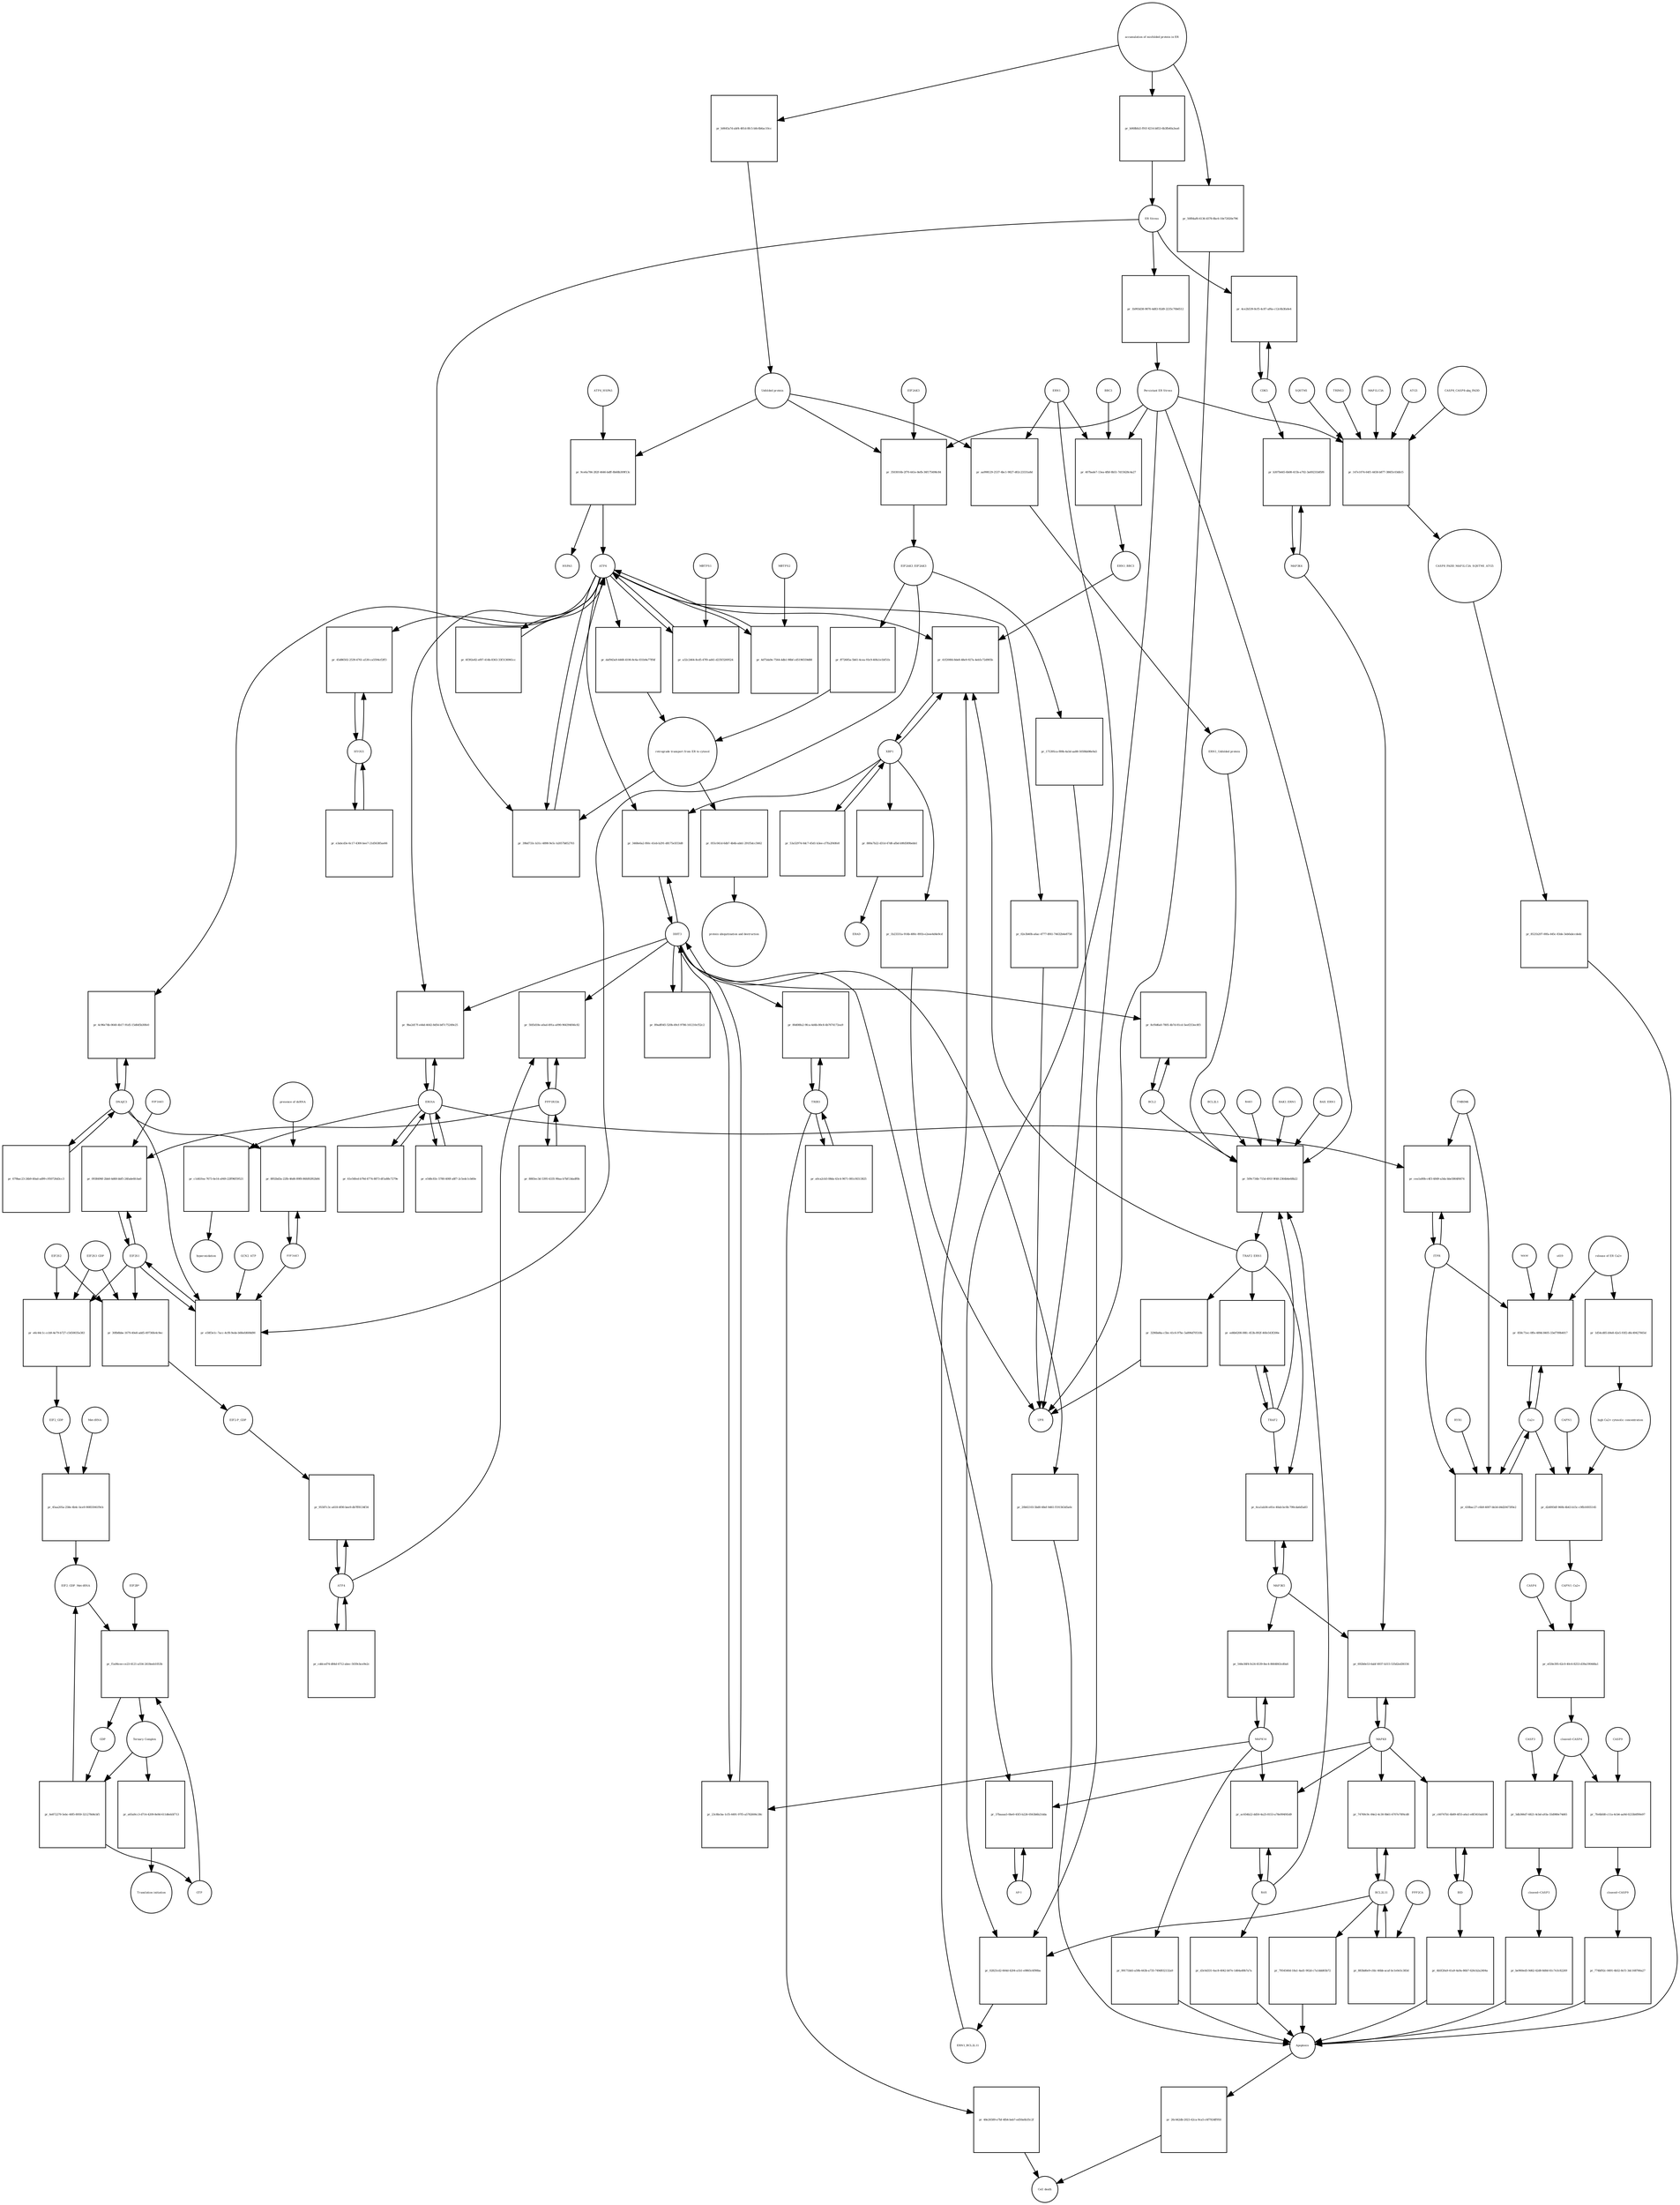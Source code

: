 strict digraph  {
ATF6_HSPA5 [annotation="", bipartite=0, cls=complex, fontsize=4, label=ATF6_HSPA5, shape=circle];
"pr_9ce6a784-282f-4646-bdff-8b68b309f13c" [annotation="", bipartite=1, cls=process, fontsize=4, label="pr_9ce6a784-282f-4646-bdff-8b68b309f13c", shape=square];
ATF6 [annotation="urn_miriam_hgnc.symbol_ATF6", bipartite=0, cls=macromolecule, fontsize=4, label=ATF6, shape=circle];
HSPA5 [annotation="urn_miriam_hgnc.symbol_HSPA5", bipartite=0, cls=macromolecule, fontsize=4, label=HSPA5, shape=circle];
"Unfolded protein" [annotation="", bipartite=0, cls=macromolecule, fontsize=4, label="Unfolded protein", shape=circle];
ERN1 [annotation="urn_miriam_hgnc.symbol_ERN1", bipartite=0, cls=macromolecule, fontsize=4, label=ERN1, shape=circle];
"pr_aa998129-2537-4bc1-9827-d02c23331a8d" [annotation="", bipartite=1, cls=process, fontsize=4, label="pr_aa998129-2537-4bc1-9827-d02c23331a8d", shape=square];
"ERN1_Unfolded protein" [annotation="", bipartite=0, cls=complex, fontsize=4, label="ERN1_Unfolded protein", shape=circle];
EIF2AK3_EIF2AK3 [annotation="", bipartite=0, cls=complex, fontsize=4, label=EIF2AK3_EIF2AK3, shape=circle];
"pr_ff72685a-5b61-4cea-93c9-40fa1e1bf51b" [annotation="", bipartite=1, cls=process, fontsize=4, label="pr_ff72685a-5b61-4cea-93c9-40fa1e1bf51b", shape=square];
"retrograde transport from ER to cytosol" [annotation="", bipartite=0, cls=phenotype, fontsize=4, label="retrograde transport from ER to cytosol", shape=circle];
"pr_daf943a9-4468-4106-8c6a-031b9a77ff4f" [annotation="", bipartite=1, cls=process, fontsize=4, label="pr_daf943a9-4468-4106-8c6a-031b9a77ff4f", shape=square];
"pr_055c041d-6db7-4b4b-abb1-291f5dcc5662" [annotation="", bipartite=1, cls=process, fontsize=4, label="pr_055c041d-6db7-4b4b-abb1-291f5dcc5662", shape=square];
"protein ubiquitination and destruction" [annotation="", bipartite=0, cls=phenotype, fontsize=4, label="protein ubiquitination and destruction", shape=circle];
"pr_509c734b-715d-491f-9f48-2364b6e68b22" [annotation="", bipartite=1, cls=process, fontsize=4, label="pr_509c734b-715d-491f-9f48-2364b6e68b22", shape=square];
TRAF2_ERN1 [annotation="", bipartite=0, cls=complex, fontsize=4, label=TRAF2_ERN1, shape=circle];
BAK1_ERN1 [annotation="", bipartite=0, cls=complex, fontsize=4, label=BAK1_ERN1, shape=circle];
BAX_ERN1 [annotation="", bipartite=0, cls=complex, fontsize=4, label=BAX_ERN1, shape=circle];
BCL2 [annotation="urn_miriam_hgnc.symbol_BCL2", bipartite=0, cls="nucleic acid feature", fontsize=4, label=BCL2, shape=circle];
BCL2L1 [annotation="urn_miriam_hgnc.symbol_BCL2L1", bipartite=0, cls=macromolecule, fontsize=4, label=BCL2L1, shape=circle];
"Persistant ER Stress" [annotation="", bipartite=0, cls=phenotype, fontsize=4, label="Persistant ER Stress", shape=circle];
BAX [annotation="urn_miriam_hgnc.symbol_BAX", bipartite=0, cls=macromolecule, fontsize=4, label=BAX, shape=circle];
BAK1 [annotation="urn_miriam_hgnc.symbol_BAK1", bipartite=0, cls=macromolecule, fontsize=4, label=BAK1, shape=circle];
TRAF2 [annotation="urn_miriam_hgnc.symbol_TRAF2", bipartite=0, cls=macromolecule, fontsize=4, label=TRAF2, shape=circle];
XBP1 [annotation="urn_miriam_hgnc.symbol_XBP1", bipartite=0, cls=macromolecule, fontsize=4, label=XBP1, shape=circle];
"pr_41f200fd-8de8-48e9-927a-4eb5c72d905b" [annotation="", bipartite=1, cls=process, fontsize=4, label="pr_41f200fd-8de8-48e9-927a-4eb5c72d905b", shape=square];
ERN1_BBC3 [annotation="", bipartite=0, cls=complex, fontsize=4, label=ERN1_BBC3, shape=circle];
ERN1_BCL2L11 [annotation="", bipartite=0, cls=complex, fontsize=4, label=ERN1_BCL2L11, shape=circle];
"pr_53a52974-0dc7-45d1-b3ee-cf7fa2f40fe8" [annotation="", bipartite=1, cls=process, fontsize=4, label="pr_53a52974-0dc7-45d1-b3ee-cf7fa2f40fe8", shape=square];
"pr_880a7b22-d31d-47d8-afbd-b9fd589bebb1" [annotation="", bipartite=1, cls=process, fontsize=4, label="pr_880a7b22-d31d-47d8-afbd-b9fd589bebb1", shape=square];
ERAD [annotation="", bipartite=0, cls=phenotype, fontsize=4, label=ERAD, shape=circle];
"pr_1b23331a-914b-480c-891b-e2eee4d4e9cd" [annotation="", bipartite=1, cls=process, fontsize=4, label="pr_1b23331a-914b-480c-891b-e2eee4d4e9cd", shape=square];
UPR [annotation="", bipartite=0, cls=phenotype, fontsize=4, label=UPR, shape=circle];
"pr_ed4b6208-08fc-453b-892f-46fe543f200e" [annotation="", bipartite=1, cls=process, fontsize=4, label="pr_ed4b6208-08fc-453b-892f-46fe543f200e", shape=square];
MAPK8 [annotation="urn_miriam_hgnc.symbol_MAPK8", bipartite=0, cls=macromolecule, fontsize=4, label=MAPK8, shape=circle];
"pr_692b0e53-6abf-4937-b315-535d2ed36156" [annotation="", bipartite=1, cls=process, fontsize=4, label="pr_692b0e53-6abf-4937-b315-535d2ed36156", shape=square];
MAP3K4 [annotation="urn_miriam_hgnc.symbol_MAP3K4", bipartite=0, cls=macromolecule, fontsize=4, label=MAP3K4, shape=circle];
MAP3K5 [annotation="urn_miriam_hgnc.symbol_MAP3K5", bipartite=0, cls=macromolecule, fontsize=4, label=MAP3K5, shape=circle];
MAPK14 [annotation="urn_miriam_hgnc.symbol_MAPK14", bipartite=0, cls=macromolecule, fontsize=4, label=MAPK14, shape=circle];
"pr_544e36f4-fe24-4539-8ec4-8664843cd0a6" [annotation="", bipartite=1, cls=process, fontsize=4, label="pr_544e36f4-fe24-4539-8ec4-8664843cd0a6", shape=square];
"pr_99171bb5-a59b-443b-a735-749d932132a9" [annotation="", bipartite=1, cls=process, fontsize=4, label="pr_99171bb5-a59b-443b-a735-749d932132a9", shape=square];
Apoptosis [annotation="", bipartite=0, cls=phenotype, fontsize=4, label=Apoptosis, shape=circle];
DDIT3 [annotation="urn_miriam_hgnc.symbol_DDIT3", bipartite=0, cls=macromolecule, fontsize=4, label=DDIT3, shape=circle];
"pr_23c8bcba-1cf5-4491-97f5-a5782606c38c" [annotation="", bipartite=1, cls=process, fontsize=4, label="pr_23c8bcba-1cf5-4491-97f5-a5782606c38c", shape=square];
"pr_20b02103-5bd0-48ef-9d61-f191563d5a0c" [annotation="", bipartite=1, cls=process, fontsize=4, label="pr_20b02103-5bd0-48ef-9d61-f191563d5a0c", shape=square];
"pr_8cf0d6a0-7805-4b7d-81cd-5eef253ec8f3" [annotation="", bipartite=1, cls=process, fontsize=4, label="pr_8cf0d6a0-7805-4b7d-81cd-5eef253ec8f3", shape=square];
"pr_39bd733c-b31c-4898-9e5c-b2057b852703" [annotation="", bipartite=1, cls=process, fontsize=4, label="pr_39bd733c-b31c-4898-9e5c-b2057b852703", shape=square];
"ER Stress" [annotation="", bipartite=0, cls=phenotype, fontsize=4, label="ER Stress", shape=circle];
"pr_a32c2464-8cd5-47f0-ad41-d235f3269524" [annotation="", bipartite=1, cls=process, fontsize=4, label="pr_a32c2464-8cd5-47f0-ad41-d235f3269524", shape=square];
MBTPS1 [annotation="urn_miriam_hgnc.symbol_MBTPS1", bipartite=0, cls=macromolecule, fontsize=4, label=MBTPS1, shape=circle];
"pr_4d75da9e-7564-4db1-98bf-cd5196559d88" [annotation="", bipartite=1, cls=process, fontsize=4, label="pr_4d75da9e-7564-4db1-98bf-cd5196559d88", shape=square];
MBTPS2 [annotation="urn_miriam_hgnc.symbol_MBTPS2", bipartite=0, cls=macromolecule, fontsize=4, label=MBTPS2, shape=circle];
"pr_6f392e82-ef87-414b-8363-33f3136961cc" [annotation="", bipartite=1, cls=process, fontsize=4, label="pr_6f392e82-ef87-414b-8363-33f3136961cc", shape=square];
"pr_89adf045-520b-49cf-9786-161210cf52c2" [annotation="", bipartite=1, cls=process, fontsize=4, label="pr_89adf045-520b-49cf-9786-161210cf52c2", shape=square];
"pr_3468e6a2-f60c-41eb-b291-d8175e5f33d8" [annotation="", bipartite=1, cls=process, fontsize=4, label="pr_3468e6a2-f60c-41eb-b291-d8175e5f33d8", shape=square];
EIF2S1 [annotation="urn_miriam_hgnc.symbol_EIF2S1", bipartite=0, cls=macromolecule, fontsize=4, label=EIF2S1, shape=circle];
"pr_e58f3e1c-7acc-4cf8-9ede-b68efd608d90" [annotation="", bipartite=1, cls=process, fontsize=4, label="pr_e58f3e1c-7acc-4cf8-9ede-b68efd608d90", shape=square];
GCN2_ATP [annotation="", bipartite=0, cls=complex, fontsize=4, label=GCN2_ATP, shape=circle];
EIF2AK2 [annotation="urn_miriam_hgnc.symbol_EIF2AK2", bipartite=0, cls=macromolecule, fontsize=4, label=EIF2AK2, shape=circle];
DNAJC3 [annotation="urn_miriam_hgnc.symbol_DNAJC3", bipartite=0, cls=macromolecule, fontsize=4, label=DNAJC3, shape=circle];
EIF2S2 [annotation="urn_miriam_hgnc.symbol_EIF2S2", bipartite=0, cls=macromolecule, fontsize=4, label=EIF2S2, shape=circle];
"pr_e6c44c1c-ccb9-4e79-b727-c5450035e383" [annotation="", bipartite=1, cls=process, fontsize=4, label="pr_e6c44c1c-ccb9-4e79-b727-c5450035e383", shape=square];
EIF2S3_GDP [annotation="", bipartite=0, cls=complex, fontsize=4, label=EIF2S3_GDP, shape=circle];
EIF2_GDP [annotation="", bipartite=0, cls=complex, fontsize=4, label=EIF2_GDP, shape=circle];
"EIF2_GDP_Met-tRNA" [annotation="", bipartite=0, cls=complex, fontsize=4, label="EIF2_GDP_Met-tRNA", shape=circle];
"pr_f1a06cee-ce23-4121-a554-2418eeb1053b" [annotation="", bipartite=1, cls=process, fontsize=4, label="pr_f1a06cee-ce23-4121-a554-2418eeb1053b", shape=square];
"Ternary Complex" [annotation="", bipartite=0, cls=complex, fontsize=4, label="Ternary Complex", shape=circle];
"EIF2B*" [annotation="", bipartite=0, cls=complex, fontsize=4, label="EIF2B*", shape=circle];
GTP [annotation="urn_miriam_obo.chebi_CHEBI%3A57600", bipartite=0, cls="simple chemical", fontsize=4, label=GTP, shape=circle];
GDP [annotation="urn_miriam_obo.chebi_CHEBI%3A65180", bipartite=0, cls="simple chemical", fontsize=4, label=GDP, shape=circle];
"pr_6e872279-5ebc-40f5-8959-321278d4cbf1" [annotation="", bipartite=1, cls=process, fontsize=4, label="pr_6e872279-5ebc-40f5-8959-321278d4cbf1", shape=square];
ATF4 [annotation="urn_miriam_hgnc.symbol_ATF4", bipartite=0, cls=macromolecule, fontsize=4, label=ATF4, shape=circle];
"pr_95587c3c-a618-4f00-bee9-db7ff8134f34" [annotation="", bipartite=1, cls=process, fontsize=4, label="pr_95587c3c-a618-4f00-bee9-db7ff8134f34", shape=square];
"EIF2-P_GDP" [annotation="", bipartite=0, cls=complex, fontsize=4, label="EIF2-P_GDP", shape=circle];
"pr_cddced74-d84d-4712-abec-5039cbce9e2c" [annotation="", bipartite=1, cls=process, fontsize=4, label="pr_cddced74-d84d-4712-abec-5039cbce9e2c", shape=square];
PPP1R15A [annotation="urn_miriam_hgnc.symbol_PPP1R15A", bipartite=0, cls=macromolecule, fontsize=4, label=PPP1R15A, shape=circle];
"pr_5fd5d18e-a0ad-491a-a090-964394f46c82" [annotation="", bipartite=1, cls=process, fontsize=4, label="pr_5fd5d18e-a0ad-491a-a090-964394f46c82", shape=square];
"pr_8883ec3d-5395-4335-90aa-b7bf13dadf0b" [annotation="", bipartite=1, cls=process, fontsize=4, label="pr_8883ec3d-5395-4335-90aa-b7bf13dadf0b", shape=square];
"pr_a65a9cc3-d714-4209-8e9d-611d6eb5f713" [annotation="", bipartite=1, cls=process, fontsize=4, label="pr_a65a9cc3-d714-4209-8e9d-611d6eb5f713", shape=square];
"Translation initiation" [annotation="", bipartite=0, cls=phenotype, fontsize=4, label="Translation initiation", shape=circle];
"pr_6ca1ab36-e81e-40ab-bc0b-799cda6d5a83" [annotation="", bipartite=1, cls=process, fontsize=4, label="pr_6ca1ab36-e81e-40ab-bc0b-799cda6d5a83", shape=square];
ERO1A [annotation="urn_miriam_hgnc.symbol_ERO1A", bipartite=0, cls=macromolecule, fontsize=4, label=ERO1A, shape=circle];
"pr_9ba2d17f-e44d-4642-8d54-b87c75249e25" [annotation="", bipartite=1, cls=process, fontsize=4, label="pr_9ba2d17f-e44d-4642-8d54-b87c75249e25", shape=square];
"pr_e548c83c-5780-400f-a8f7-2c5edc1cb60e" [annotation="", bipartite=1, cls=process, fontsize=4, label="pr_e548c83c-5780-400f-a8f7-2c5edc1cb60e", shape=square];
"pr_0938496f-2bb0-4d68-bbf5-24fade6fcba0" [annotation="", bipartite=1, cls=process, fontsize=4, label="pr_0938496f-2bb0-4d68-bbf5-24fade6fcba0", shape=square];
EIF2AK1 [annotation="urn_miriam_hgnc.symbol_EIF2AK1", bipartite=0, cls=macromolecule, fontsize=4, label=EIF2AK1, shape=circle];
"pr_ac654b22-dd50-4a25-8153-a78e994f45d9" [annotation="", bipartite=1, cls=process, fontsize=4, label="pr_ac654b22-dd50-4a25-8153-a78e994f45d9", shape=square];
"pr_d3c6d331-6ac8-4042-b07e-1d64a49b7a7a" [annotation="", bipartite=1, cls=process, fontsize=4, label="pr_d3c6d331-6ac8-4042-b07e-1d64a49b7a7a", shape=square];
"Ca2+" [annotation="urn_miriam_obo.chebi_CHEBI%3A29108", bipartite=0, cls="simple chemical", fontsize=4, label="Ca2+", shape=circle];
"pr_858c71ec-0ffe-489d-8405-33ef709b4017" [annotation="", bipartite=1, cls=process, fontsize=4, label="pr_858c71ec-0ffe-489d-8405-33ef709b4017", shape=square];
"release of ER Ca2+" [annotation="", bipartite=0, cls=phenotype, fontsize=4, label="release of ER Ca2+", shape=circle];
ITPR [annotation="urn_miriam_hgnc.symbol_ITPR1|urn_miriam_hgnc.symbol_ITPR2|urn_miriam_hgnc.symbol_ITPR3", bipartite=0, cls=macromolecule, fontsize=4, label=ITPR, shape=circle];
MAM [annotation="", bipartite=0, cls=phenotype, fontsize=4, label=MAM, shape=circle];
s619 [annotation="", bipartite=0, cls=complex, fontsize=4, label=s619, shape=circle];
"pr_b307b445-6b08-415b-a702-3a69231b85f6" [annotation="", bipartite=1, cls=process, fontsize=4, label="pr_b307b445-6b08-415b-a702-3a69231b85f6", shape=square];
CDK5 [annotation="urn_miriam_hgnc.symbol_CDK5", bipartite=0, cls=macromolecule, fontsize=4, label=CDK5, shape=circle];
"pr_4ce2b539-8cf5-4c87-af6a-c12c6b3fa0e4" [annotation="", bipartite=1, cls="uncertain process", fontsize=4, label="pr_4ce2b539-8cf5-4c87-af6a-c12c6b3fa0e4", shape=square];
"pr_26c442db-2023-42ca-9ca5-c6f7924ff950" [annotation="", bipartite=1, cls=process, fontsize=4, label="pr_26c442db-2023-42ca-9ca5-c6f7924ff950", shape=square];
"Cell death" [annotation="", bipartite=0, cls=phenotype, fontsize=4, label="Cell death", shape=circle];
"pr_430bac27-c6b9-4007-bb3d-d4d20473f0e2" [annotation="", bipartite=1, cls=process, fontsize=4, label="pr_430bac27-c6b9-4007-bb3d-d4d20473f0e2", shape=square];
TMBIM6 [annotation="urn_miriam_hgnc.symbol_TMBIM6", bipartite=0, cls=macromolecule, fontsize=4, label=TMBIM6, shape=circle];
RYR1 [annotation="urn_miriam_hgnc.symbol_RYR1", bipartite=0, cls=macromolecule, fontsize=4, label=RYR1, shape=circle];
EIF2AK3 [annotation="urn_miriam_hgnc.symbol_EIF2AK3", bipartite=0, cls=macromolecule, fontsize=4, label=EIF2AK3, shape=circle];
"pr_3503016b-2f70-441e-8efb-36f175498c84" [annotation="", bipartite=1, cls=process, fontsize=4, label="pr_3503016b-2f70-441e-8efb-36f175498c84", shape=square];
"pr_c1d41fea-7673-4e14-a949-22ff96f59521" [annotation="", bipartite=1, cls=process, fontsize=4, label="pr_c1d41fea-7673-4e14-a949-22ff96f59521", shape=square];
hyperoxidation [annotation="", bipartite=0, cls=phenotype, fontsize=4, label=hyperoxidation, shape=circle];
"pr_61e56fed-b79d-4774-8873-df1a88c7279e" [annotation="", bipartite=1, cls=process, fontsize=4, label="pr_61e56fed-b79d-4774-8873-df1a88c7279e", shape=square];
"pr_1b993d38-9870-4d83-92d9-2235c70b6512" [annotation="", bipartite=1, cls=process, fontsize=4, label="pr_1b993d38-9870-4d83-92d9-2235c70b6512", shape=square];
"CASP8_CASP8-ubq_FADD" [annotation="", bipartite=0, cls=complex, fontsize=4, label="CASP8_CASP8-ubq_FADD", shape=circle];
"pr_147e1074-64f1-4458-b877-386f3c03db15" [annotation="", bipartite=1, cls=process, fontsize=4, label="pr_147e1074-64f1-4458-b877-386f3c03db15", shape=square];
"SQSTM1 " [annotation="urn_miriam_hgnc.symbol_SQSTM1", bipartite=0, cls=macromolecule, fontsize=4, label="SQSTM1 ", shape=circle];
CASP8_FADD_MAP1LC3A_SQSTM1_ATG5 [annotation="", bipartite=0, cls=complex, fontsize=4, label=CASP8_FADD_MAP1LC3A_SQSTM1_ATG5, shape=circle];
TRIM13 [annotation="urn_miriam_hgnc.symbol_TRIM13", bipartite=0, cls=macromolecule, fontsize=4, label=TRIM13, shape=circle];
MAP1LC3A [annotation="urn_miriam_hgnc.symbol_MAP1LC3A", bipartite=0, cls=macromolecule, fontsize=4, label=MAP1LC3A, shape=circle];
ATG5 [annotation="urn_miriam_hgnc.symbol_ATG5", bipartite=0, cls=macromolecule, fontsize=4, label=ATG5, shape=circle];
"pr_8521b207-00fa-445c-83de-3eb0abccdedc" [annotation="", bipartite=1, cls=process, fontsize=4, label="pr_8521b207-00fa-445c-83de-3eb0abccdedc", shape=square];
"AP-1" [annotation="urn_miriam_hgnc.symbol_FOS|urn_miriam_hgnc.symbol_FOSB|urn_miriam_hgnc.symbol_FOSL1|urn_miriam_hgnc.symbol_FOSL2|urn_miriam_hgnc.symbol_JUN|urn_miriam_hgnc.symbol_JUNB|urn_miriam_hgnc.symbol_JUND", bipartite=0, cls=macromolecule, fontsize=4, label="AP-1", shape=circle];
"pr_37baaaa5-0be0-45f3-b226-0563b6b21dda" [annotation="", bipartite=1, cls=process, fontsize=4, label="pr_37baaaa5-0be0-45f3-b226-0563b6b21dda", shape=square];
"pr_8f02bd3a-22fb-46d6-89f8-86fd92f62b84" [annotation="", bipartite=1, cls=process, fontsize=4, label="pr_8f02bd3a-22fb-46d6-89f8-86fd92f62b84", shape=square];
"presence of dsRNA" [annotation="", bipartite=0, cls=phenotype, fontsize=4, label="presence of dsRNA", shape=circle];
"Met-tRNA" [annotation="urn_miriam_hgnc_HGNC%3A34779", bipartite=0, cls="nucleic acid feature", fontsize=4, label="Met-tRNA", shape=circle];
"pr_45aa205a-258e-4b4c-bce9-90855941f9cb" [annotation="", bipartite=1, cls=process, fontsize=4, label="pr_45aa205a-258e-4b4c-bce9-90855941f9cb", shape=square];
"pr_30fb8bbe-1679-40e8-add5-49736fe4c9ec" [annotation="", bipartite=1, cls=process, fontsize=4, label="pr_30fb8bbe-1679-40e8-add5-49736fe4c9ec", shape=square];
"accumulation of misfolded protein in ER" [annotation="", bipartite=0, cls=phenotype, fontsize=4, label="accumulation of misfolded protein in ER", shape=circle];
"pr_b0645a7d-abf4-481d-8fc5-b8c6b6ac10cc" [annotation="", bipartite=1, cls=process, fontsize=4, label="pr_b0645a7d-abf4-481d-8fc5-b8c6b6ac10cc", shape=square];
"pr_b068bfa5-f91f-4214-b853-6b3fb40a3ea6" [annotation="", bipartite=1, cls=process, fontsize=4, label="pr_b068bfa5-f91f-4214-b853-6b3fb40a3ea6", shape=square];
"pr_50f84af6-6136-4578-8bc6-10e72020e796" [annotation="", bipartite=1, cls=process, fontsize=4, label="pr_50f84af6-6136-4578-8bc6-10e72020e796", shape=square];
"pr_175395ca-f89b-4a5d-aa88-5059bb98e9a5" [annotation="", bipartite=1, cls=process, fontsize=4, label="pr_175395ca-f89b-4a5d-aa88-5059bb98e9a5", shape=square];
"pr_3296bd4a-c5bc-41c6-97bc-5a896d70510b" [annotation="", bipartite=1, cls=process, fontsize=4, label="pr_3296bd4a-c5bc-41c6-97bc-5a896d70510b", shape=square];
"pr_02e3b40b-a6ac-4777-8f41-74632b4e8758" [annotation="", bipartite=1, cls=process, fontsize=4, label="pr_02e3b40b-a6ac-4777-8f41-74632b4e8758", shape=square];
BCL2L11 [annotation="urn_miriam_hgnc.symbol_BCL2L11", bipartite=0, cls=macromolecule, fontsize=4, label=BCL2L11, shape=circle];
"pr_74769c9c-84e2-4c30-9b61-6707e70f4cd8" [annotation="", bipartite=1, cls=process, fontsize=4, label="pr_74769c9c-84e2-4c30-9b61-6707e70f4cd8", shape=square];
BID [annotation="urn_miriam_hgnc.symbol_BID", bipartite=0, cls=macromolecule, fontsize=4, label=BID, shape=circle];
"pr_c60747b1-6b89-4f55-a6a1-e8f3410ab106" [annotation="", bipartite=1, cls=process, fontsize=4, label="pr_c60747b1-6b89-4f55-a6a1-e8f3410ab106", shape=square];
"pr_7954540d-18a1-4ad1-902d-c7a1ddd65b72" [annotation="", bipartite=1, cls=process, fontsize=4, label="pr_7954540d-18a1-4ad1-902d-c7a1ddd65b72", shape=square];
"pr_4b5f20a9-41a9-4a9a-86b7-626cb2a2404a" [annotation="", bipartite=1, cls=process, fontsize=4, label="pr_4b5f20a9-41a9-4a9a-86b7-626cb2a2404a", shape=square];
"pr_02825cd2-664d-4204-a1b1-e9865c6f90ba" [annotation="", bipartite=1, cls=process, fontsize=4, label="pr_02825cd2-664d-4204-a1b1-e9865c6f90ba", shape=square];
"pr_407bade7-13ea-4fbf-8b51-7d15628c4a27" [annotation="", bipartite=1, cls=process, fontsize=4, label="pr_407bade7-13ea-4fbf-8b51-7d15628c4a27", shape=square];
BBC3 [annotation="urn_miriam_hgnc.symbol_BBC3", bipartite=0, cls=macromolecule, fontsize=4, label=BBC3, shape=circle];
"pr_883bd6e9-cfdc-46bb-acaf-bc1e0e5c383d" [annotation="", bipartite=1, cls=process, fontsize=4, label="pr_883bd6e9-cfdc-46bb-acaf-bc1e0e5c383d", shape=square];
PPP2CA [annotation="urn_miriam_hgnc.symbol_PPP2CA", bipartite=0, cls=macromolecule, fontsize=4, label=PPP2CA, shape=circle];
TRIB3 [annotation="urn_miriam_hgnc.symbol_TRIB3", bipartite=0, cls=macromolecule, fontsize=4, label=TRIB3, shape=circle];
"pr_80d08fa2-9fca-4d4b-80c8-4b7674172ea9" [annotation="", bipartite=1, cls=process, fontsize=4, label="pr_80d08fa2-9fca-4d4b-80c8-4b7674172ea9", shape=square];
"pr_a0ca2cb5-08da-43c4-9671-081cf4513825" [annotation="", bipartite=1, cls=process, fontsize=4, label="pr_a0ca2cb5-08da-43c4-9671-081cf4513825", shape=square];
"pr_48e26589-e7bf-4fb4-beb7-ed50a6b35c2f" [annotation="", bipartite=1, cls=process, fontsize=4, label="pr_48e26589-e7bf-4fb4-beb7-ed50a6b35c2f", shape=square];
"pr_1d54cd85-b9e8-42e5-93f2-d6c49427665d" [annotation="", bipartite=1, cls=process, fontsize=4, label="pr_1d54cd85-b9e8-42e5-93f2-d6c49427665d", shape=square];
"high Ca2+ cytosolic concentration" [annotation="", bipartite=0, cls=phenotype, fontsize=4, label="high Ca2+ cytosolic concentration", shape=circle];
"pr_4c96e74b-0640-4b17-91d5-15d0d5b30fe0" [annotation="", bipartite=1, cls=process, fontsize=4, label="pr_4c96e74b-0640-4b17-91d5-15d0d5b30fe0", shape=square];
"pr_679bac23-24b9-40ad-ad99-c950726d3cc3" [annotation="", bipartite=1, cls=process, fontsize=4, label="pr_679bac23-24b9-40ad-ad99-c950726d3cc3", shape=square];
"pr_cea1a80b-c4f3-4849-a3da-bbe5864f6674" [annotation="", bipartite=1, cls=process, fontsize=4, label="pr_cea1a80b-c4f3-4849-a3da-bbe5864f6674", shape=square];
CASP4 [annotation="urn_miriam_hgnc.symbol_CASP4", bipartite=0, cls=macromolecule, fontsize=4, label=CASP4, shape=circle];
"pr_ef20e395-62c0-40c6-8253-d39a190448a1" [annotation="", bipartite=1, cls=process, fontsize=4, label="pr_ef20e395-62c0-40c6-8253-d39a190448a1", shape=square];
"cleaved~CASP4" [annotation="urn_miriam_hgnc.symbol_CASP4", bipartite=0, cls=macromolecule, fontsize=4, label="cleaved~CASP4", shape=circle];
"CAPN1_Ca2+" [annotation="", bipartite=0, cls=complex, fontsize=4, label="CAPN1_Ca2+", shape=circle];
CASP3 [annotation="urn_miriam_hgnc.symbol_CASP3", bipartite=0, cls=macromolecule, fontsize=4, label=CASP3, shape=circle];
"pr_5db366d7-6821-4cbd-a93a-55d980e74d65" [annotation="", bipartite=1, cls=process, fontsize=4, label="pr_5db366d7-6821-4cbd-a93a-55d980e74d65", shape=square];
"cleaved~CASP3" [annotation="urn_miriam_hgnc.symbol_CASP3", bipartite=0, cls=macromolecule, fontsize=4, label="cleaved~CASP3", shape=circle];
CASP9 [annotation="urn_miriam_hgnc.symbol_CSAP9", bipartite=0, cls=macromolecule, fontsize=4, label=CASP9, shape=circle];
"pr_7fe6bfd0-c11a-4cb4-aa9d-0233b0f90e97" [annotation="", bipartite=1, cls=process, fontsize=4, label="pr_7fe6bfd0-c11a-4cb4-aa9d-0233b0f90e97", shape=square];
"cleaved~CASP9" [annotation="urn_miriam_hgnc.symbol_CASP9", bipartite=0, cls=macromolecule, fontsize=4, label="cleaved~CASP9", shape=circle];
CAPN1 [annotation="urn_miriam_hgnc.symbol_CAPN1", bipartite=0, cls=macromolecule, fontsize=4, label=CAPN1, shape=circle];
"pr_d2d093df-960b-4b43-b15c-c9fb16935145" [annotation="", bipartite=1, cls=process, fontsize=4, label="pr_d2d093df-960b-4b43-b15c-c9fb16935145", shape=square];
"pr_be960ed5-9d62-42d8-8d0d-61c7e3c82269" [annotation="", bipartite=1, cls=process, fontsize=4, label="pr_be960ed5-9d62-42d8-8d0d-61c7e3c82269", shape=square];
"pr_774bf92c-0491-4b52-8cf1-3dc168766a27" [annotation="", bipartite=1, cls=process, fontsize=4, label="pr_774bf92c-0491-4b52-8cf1-3dc168766a27", shape=square];
HYOU1 [annotation="urn_miriam_hgnc.symbol_HYOU1", bipartite=0, cls=macromolecule, fontsize=4, label=HYOU1, shape=circle];
"pr_45d86502-2539-4761-a530-ca5594cf2ff3" [annotation="", bipartite=1, cls=process, fontsize=4, label="pr_45d86502-2539-4761-a530-ca5594cf2ff3", shape=square];
"pr_e3abcd3e-6c17-4300-bee7-21d56385ae66" [annotation="", bipartite=1, cls=process, fontsize=4, label="pr_e3abcd3e-6c17-4300-bee7-21d56385ae66", shape=square];
ATF6_HSPA5 -> "pr_9ce6a784-282f-4646-bdff-8b68b309f13c"  [annotation="", interaction_type=consumption];
"pr_9ce6a784-282f-4646-bdff-8b68b309f13c" -> ATF6  [annotation="", interaction_type=production];
"pr_9ce6a784-282f-4646-bdff-8b68b309f13c" -> HSPA5  [annotation="", interaction_type=production];
ATF6 -> "pr_daf943a9-4468-4106-8c6a-031b9a77ff4f"  [annotation="", interaction_type=consumption];
ATF6 -> "pr_41f200fd-8de8-48e9-927a-4eb5c72d905b"  [annotation="urn_miriam_pubmed_26587781|urn_miriam_pubmed_23430059", interaction_type=catalysis];
ATF6 -> "pr_39bd733c-b31c-4898-9e5c-b2057b852703"  [annotation="", interaction_type=consumption];
ATF6 -> "pr_a32c2464-8cd5-47f0-ad41-d235f3269524"  [annotation="", interaction_type=consumption];
ATF6 -> "pr_4d75da9e-7564-4db1-98bf-cd5196559d88"  [annotation="", interaction_type=consumption];
ATF6 -> "pr_6f392e82-ef87-414b-8363-33f3136961cc"  [annotation="", interaction_type=consumption];
ATF6 -> "pr_3468e6a2-f60c-41eb-b291-d8175e5f33d8"  [annotation="urn_miriam_pubmed_26587781|urn_miriam_pubmed_17991856|urn_miriam_pubmed_28843399", interaction_type=catalysis];
ATF6 -> "pr_9ba2d17f-e44d-4642-8d54-b87c75249e25"  [annotation="urn_miriam_pubmed_23850759|urn_miriam_pubmed_25387528", interaction_type=catalysis];
ATF6 -> "pr_02e3b40b-a6ac-4777-8f41-74632b4e8758"  [annotation="", interaction_type=consumption];
ATF6 -> "pr_4c96e74b-0640-4b17-91d5-15d0d5b30fe0"  [annotation="urn_miriam_pubmed_12601012|urn_miriam_pubmed_18360008", interaction_type=catalysis];
ATF6 -> "pr_45d86502-2539-4761-a530-ca5594cf2ff3"  [annotation=urn_miriam_pubmed_18360008, interaction_type=catalysis];
"Unfolded protein" -> "pr_9ce6a784-282f-4646-bdff-8b68b309f13c"  [annotation="urn_miriam_pubmed_19509052|urn_miriam_pubmed_12847084|urn_miriam_pubmed_23850759", interaction_type=catalysis];
"Unfolded protein" -> "pr_aa998129-2537-4bc1-9827-d02c23331a8d"  [annotation="", interaction_type=consumption];
"Unfolded protein" -> "pr_3503016b-2f70-441e-8efb-36f175498c84"  [annotation=urn_miriam_pubmed_17991856, interaction_type=catalysis];
ERN1 -> "pr_aa998129-2537-4bc1-9827-d02c23331a8d"  [annotation="", interaction_type=consumption];
ERN1 -> "pr_02825cd2-664d-4204-a1b1-e9865c6f90ba"  [annotation="", interaction_type=consumption];
ERN1 -> "pr_407bade7-13ea-4fbf-8b51-7d15628c4a27"  [annotation="", interaction_type=consumption];
"pr_aa998129-2537-4bc1-9827-d02c23331a8d" -> "ERN1_Unfolded protein"  [annotation="", interaction_type=production];
"ERN1_Unfolded protein" -> "pr_509c734b-715d-491f-9f48-2364b6e68b22"  [annotation="", interaction_type=consumption];
EIF2AK3_EIF2AK3 -> "pr_ff72685a-5b61-4cea-93c9-40fa1e1bf51b"  [annotation="", interaction_type=consumption];
EIF2AK3_EIF2AK3 -> "pr_e58f3e1c-7acc-4cf8-9ede-b68efd608d90"  [annotation="urn_miriam_pubmed_12667446|urn_miriam_pubmed_16246152|urn_miriam_pubmed_12601012|urn_miriam_pubmed_23850759|urn_miriam_pubmed_18360008|urn_miriam_pubmed_26587781", interaction_type=catalysis];
EIF2AK3_EIF2AK3 -> "pr_175395ca-f89b-4a5d-aa88-5059bb98e9a5"  [annotation="", interaction_type=consumption];
"pr_ff72685a-5b61-4cea-93c9-40fa1e1bf51b" -> "retrograde transport from ER to cytosol"  [annotation="", interaction_type=production];
"retrograde transport from ER to cytosol" -> "pr_055c041d-6db7-4b4b-abb1-291f5dcc5662"  [annotation="", interaction_type=consumption];
"retrograde transport from ER to cytosol" -> "pr_39bd733c-b31c-4898-9e5c-b2057b852703"  [annotation="urn_miriam_pubmed_18360008|urn_miriam_pubmed_17991856|urn_miriam_pubmed_26587781|urn_miriam_pubmed_12847084", interaction_type=inhibition];
"pr_daf943a9-4468-4106-8c6a-031b9a77ff4f" -> "retrograde transport from ER to cytosol"  [annotation="", interaction_type=production];
"pr_055c041d-6db7-4b4b-abb1-291f5dcc5662" -> "protein ubiquitination and destruction"  [annotation="", interaction_type=production];
"pr_509c734b-715d-491f-9f48-2364b6e68b22" -> TRAF2_ERN1  [annotation="", interaction_type=production];
TRAF2_ERN1 -> "pr_41f200fd-8de8-48e9-927a-4eb5c72d905b"  [annotation="urn_miriam_pubmed_26587781|urn_miriam_pubmed_23430059", interaction_type=catalysis];
TRAF2_ERN1 -> "pr_ed4b6208-08fc-453b-892f-46fe543f200e"  [annotation=urn_miriam_pubmed_23850759, interaction_type=catalysis];
TRAF2_ERN1 -> "pr_6ca1ab36-e81e-40ab-bc0b-799cda6d5a83"  [annotation=urn_miriam_pubmed_23850759, interaction_type=catalysis];
TRAF2_ERN1 -> "pr_3296bd4a-c5bc-41c6-97bc-5a896d70510b"  [annotation="", interaction_type=consumption];
BAK1_ERN1 -> "pr_509c734b-715d-491f-9f48-2364b6e68b22"  [annotation="urn_miriam_pubmed_23850759|urn_miriam_pubmed_23430059|urn_miriam_pubmed_26587781", interaction_type=catalysis];
BAX_ERN1 -> "pr_509c734b-715d-491f-9f48-2364b6e68b22"  [annotation="urn_miriam_pubmed_23850759|urn_miriam_pubmed_23430059|urn_miriam_pubmed_26587781", interaction_type=catalysis];
BCL2 -> "pr_509c734b-715d-491f-9f48-2364b6e68b22"  [annotation="urn_miriam_pubmed_23850759|urn_miriam_pubmed_23430059|urn_miriam_pubmed_26587781", interaction_type=inhibition];
BCL2 -> "pr_8cf0d6a0-7805-4b7d-81cd-5eef253ec8f3"  [annotation="", interaction_type=consumption];
BCL2L1 -> "pr_509c734b-715d-491f-9f48-2364b6e68b22"  [annotation="urn_miriam_pubmed_23850759|urn_miriam_pubmed_23430059|urn_miriam_pubmed_26587781", interaction_type=inhibition];
"Persistant ER Stress" -> "pr_509c734b-715d-491f-9f48-2364b6e68b22"  [annotation="urn_miriam_pubmed_23850759|urn_miriam_pubmed_23430059|urn_miriam_pubmed_26587781", interaction_type=inhibition];
"Persistant ER Stress" -> "pr_3503016b-2f70-441e-8efb-36f175498c84"  [annotation=urn_miriam_pubmed_17991856, interaction_type=catalysis];
"Persistant ER Stress" -> "pr_147e1074-64f1-4458-b877-386f3c03db15"  [annotation=urn_miriam_pubmed_17991856, interaction_type=catalysis];
"Persistant ER Stress" -> "pr_02825cd2-664d-4204-a1b1-e9865c6f90ba"  [annotation="urn_miriam_pubmed_23850759|urn_miriam_pubmed_23430059|urn_miriam_pubmed_26587781", interaction_type=inhibition];
"Persistant ER Stress" -> "pr_407bade7-13ea-4fbf-8b51-7d15628c4a27"  [annotation="urn_miriam_pubmed_23430059|urn_miriam_pubmed_17991856", interaction_type=inhibition];
BAX -> "pr_509c734b-715d-491f-9f48-2364b6e68b22"  [annotation="urn_miriam_pubmed_23850759|urn_miriam_pubmed_23430059|urn_miriam_pubmed_26587781", interaction_type=catalysis];
BAX -> "pr_ac654b22-dd50-4a25-8153-a78e994f45d9"  [annotation="", interaction_type=consumption];
BAX -> "pr_d3c6d331-6ac8-4042-b07e-1d64a49b7a7a"  [annotation="", interaction_type=consumption];
BAK1 -> "pr_509c734b-715d-491f-9f48-2364b6e68b22"  [annotation="urn_miriam_pubmed_23850759|urn_miriam_pubmed_23430059|urn_miriam_pubmed_26587781", interaction_type=catalysis];
TRAF2 -> "pr_509c734b-715d-491f-9f48-2364b6e68b22"  [annotation="", interaction_type=consumption];
TRAF2 -> "pr_ed4b6208-08fc-453b-892f-46fe543f200e"  [annotation="", interaction_type=consumption];
TRAF2 -> "pr_6ca1ab36-e81e-40ab-bc0b-799cda6d5a83"  [annotation=urn_miriam_pubmed_23850759, interaction_type=catalysis];
XBP1 -> "pr_41f200fd-8de8-48e9-927a-4eb5c72d905b"  [annotation="", interaction_type=consumption];
XBP1 -> "pr_53a52974-0dc7-45d1-b3ee-cf7fa2f40fe8"  [annotation="", interaction_type=consumption];
XBP1 -> "pr_880a7b22-d31d-47d8-afbd-b9fd589bebb1"  [annotation="", interaction_type=consumption];
XBP1 -> "pr_1b23331a-914b-480c-891b-e2eee4d4e9cd"  [annotation="", interaction_type=consumption];
XBP1 -> "pr_3468e6a2-f60c-41eb-b291-d8175e5f33d8"  [annotation="urn_miriam_pubmed_26587781|urn_miriam_pubmed_17991856|urn_miriam_pubmed_28843399", interaction_type=catalysis];
"pr_41f200fd-8de8-48e9-927a-4eb5c72d905b" -> XBP1  [annotation="", interaction_type=production];
ERN1_BBC3 -> "pr_41f200fd-8de8-48e9-927a-4eb5c72d905b"  [annotation="urn_miriam_pubmed_26587781|urn_miriam_pubmed_23430059", interaction_type=catalysis];
ERN1_BCL2L11 -> "pr_41f200fd-8de8-48e9-927a-4eb5c72d905b"  [annotation="urn_miriam_pubmed_26587781|urn_miriam_pubmed_23430059", interaction_type=catalysis];
"pr_53a52974-0dc7-45d1-b3ee-cf7fa2f40fe8" -> XBP1  [annotation="", interaction_type=production];
"pr_880a7b22-d31d-47d8-afbd-b9fd589bebb1" -> ERAD  [annotation="", interaction_type=production];
"pr_1b23331a-914b-480c-891b-e2eee4d4e9cd" -> UPR  [annotation="", interaction_type=production];
"pr_ed4b6208-08fc-453b-892f-46fe543f200e" -> TRAF2  [annotation="", interaction_type=production];
MAPK8 -> "pr_692b0e53-6abf-4937-b315-535d2ed36156"  [annotation="", interaction_type=consumption];
MAPK8 -> "pr_ac654b22-dd50-4a25-8153-a78e994f45d9"  [annotation="urn_miriam_pubmed_18191217|urn_miriam_pubmed_23430059", interaction_type=catalysis];
MAPK8 -> "pr_37baaaa5-0be0-45f3-b226-0563b6b21dda"  [annotation="urn_miriam_pubmed_26618107|urn_miriam_pubmed_26587781|urn_miriam_pubmed_23850759", interaction_type=catalysis];
MAPK8 -> "pr_74769c9c-84e2-4c30-9b61-6707e70f4cd8"  [annotation="urn_miriam_pubmed_26018731|urn_miriam_pubmed_23850759", interaction_type=catalysis];
MAPK8 -> "pr_c60747b1-6b89-4f55-a6a1-e8f3410ab106"  [annotation="urn_miriam_pubmed_23430059|urn_miriam_pubmed_11583631", interaction_type=catalysis];
"pr_692b0e53-6abf-4937-b315-535d2ed36156" -> MAPK8  [annotation="", interaction_type=production];
MAP3K4 -> "pr_692b0e53-6abf-4937-b315-535d2ed36156"  [annotation="urn_miriam_pubmed_18191217|urn_miriam_pubmed_23850759|urn_miriam_pubmed_26587781", interaction_type=catalysis];
MAP3K4 -> "pr_b307b445-6b08-415b-a702-3a69231b85f6"  [annotation="", interaction_type=consumption];
MAP3K5 -> "pr_692b0e53-6abf-4937-b315-535d2ed36156"  [annotation="urn_miriam_pubmed_18191217|urn_miriam_pubmed_23850759|urn_miriam_pubmed_26587781", interaction_type=catalysis];
MAP3K5 -> "pr_544e36f4-fe24-4539-8ec4-8664843cd0a6"  [annotation="urn_miriam_pubmed_23850759|urn_miriam_pubmed_12215209", interaction_type=catalysis];
MAP3K5 -> "pr_6ca1ab36-e81e-40ab-bc0b-799cda6d5a83"  [annotation="", interaction_type=consumption];
MAPK14 -> "pr_544e36f4-fe24-4539-8ec4-8664843cd0a6"  [annotation="", interaction_type=consumption];
MAPK14 -> "pr_99171bb5-a59b-443b-a735-749d932132a9"  [annotation="", interaction_type=consumption];
MAPK14 -> "pr_23c8bcba-1cf5-4491-97f5-a5782606c38c"  [annotation="urn_miriam_pubmed_23850759|urn_miriam_pubmed_23430059|urn_miriam_pubmed_26137585", interaction_type=catalysis];
MAPK14 -> "pr_ac654b22-dd50-4a25-8153-a78e994f45d9"  [annotation="urn_miriam_pubmed_18191217|urn_miriam_pubmed_23430059", interaction_type=catalysis];
"pr_544e36f4-fe24-4539-8ec4-8664843cd0a6" -> MAPK14  [annotation="", interaction_type=production];
"pr_99171bb5-a59b-443b-a735-749d932132a9" -> Apoptosis  [annotation="", interaction_type=production];
Apoptosis -> "pr_26c442db-2023-42ca-9ca5-c6f7924ff950"  [annotation="", interaction_type=consumption];
DDIT3 -> "pr_23c8bcba-1cf5-4491-97f5-a5782606c38c"  [annotation="", interaction_type=consumption];
DDIT3 -> "pr_20b02103-5bd0-48ef-9d61-f191563d5a0c"  [annotation="", interaction_type=consumption];
DDIT3 -> "pr_8cf0d6a0-7805-4b7d-81cd-5eef253ec8f3"  [annotation="urn_miriam_pubmed_30662442|urn_miriam_pubmed_23850759", interaction_type=inhibition];
DDIT3 -> "pr_89adf045-520b-49cf-9786-161210cf52c2"  [annotation="", interaction_type=consumption];
DDIT3 -> "pr_3468e6a2-f60c-41eb-b291-d8175e5f33d8"  [annotation="", interaction_type=consumption];
DDIT3 -> "pr_5fd5d18e-a0ad-491a-a090-964394f46c82"  [annotation="urn_miriam_pubmed_23850759|urn_miriam_pubmed_31638256", interaction_type=catalysis];
DDIT3 -> "pr_9ba2d17f-e44d-4642-8d54-b87c75249e25"  [annotation="urn_miriam_pubmed_23850759|urn_miriam_pubmed_25387528", interaction_type=catalysis];
DDIT3 -> "pr_37baaaa5-0be0-45f3-b226-0563b6b21dda"  [annotation="urn_miriam_pubmed_26618107|urn_miriam_pubmed_26587781|urn_miriam_pubmed_23850759", interaction_type=catalysis];
DDIT3 -> "pr_80d08fa2-9fca-4d4b-80c8-4b7674172ea9"  [annotation="urn_miriam_pubmed_23430059|urn_miriam_pubmed_18940792", interaction_type=catalysis];
"pr_23c8bcba-1cf5-4491-97f5-a5782606c38c" -> DDIT3  [annotation="", interaction_type=production];
"pr_20b02103-5bd0-48ef-9d61-f191563d5a0c" -> Apoptosis  [annotation="", interaction_type=production];
"pr_8cf0d6a0-7805-4b7d-81cd-5eef253ec8f3" -> BCL2  [annotation="", interaction_type=production];
"pr_39bd733c-b31c-4898-9e5c-b2057b852703" -> ATF6  [annotation="", interaction_type=production];
"ER Stress" -> "pr_39bd733c-b31c-4898-9e5c-b2057b852703"  [annotation="urn_miriam_pubmed_18360008|urn_miriam_pubmed_17991856|urn_miriam_pubmed_26587781|urn_miriam_pubmed_12847084", interaction_type=catalysis];
"ER Stress" -> "pr_4ce2b539-8cf5-4c87-af6a-c12c6b3fa0e4"  [annotation=urn_miriam_pubmed_22388889, interaction_type=catalysis];
"ER Stress" -> "pr_1b993d38-9870-4d83-92d9-2235c70b6512"  [annotation="", interaction_type=consumption];
"pr_a32c2464-8cd5-47f0-ad41-d235f3269524" -> ATF6  [annotation="", interaction_type=production];
MBTPS1 -> "pr_a32c2464-8cd5-47f0-ad41-d235f3269524"  [annotation="urn_miriam_pubmed_18360008|urn_miriam_pubmed_17991856|urn_miriam_pubmed_26587781|urn_miriam_pubmed_23850759", interaction_type=catalysis];
"pr_4d75da9e-7564-4db1-98bf-cd5196559d88" -> ATF6  [annotation="", interaction_type=production];
MBTPS2 -> "pr_4d75da9e-7564-4db1-98bf-cd5196559d88"  [annotation="urn_miriam_pubmed_23850759|urn_miriam_pubmed_26587781|urn_miriam_pubmed_17991856|urn_miriam_pubmed_18360008", interaction_type=catalysis];
"pr_6f392e82-ef87-414b-8363-33f3136961cc" -> ATF6  [annotation="", interaction_type=production];
"pr_89adf045-520b-49cf-9786-161210cf52c2" -> DDIT3  [annotation="", interaction_type=production];
"pr_3468e6a2-f60c-41eb-b291-d8175e5f33d8" -> DDIT3  [annotation="", interaction_type=production];
EIF2S1 -> "pr_e58f3e1c-7acc-4cf8-9ede-b68efd608d90"  [annotation="", interaction_type=consumption];
EIF2S1 -> "pr_e6c44c1c-ccb9-4e79-b727-c5450035e383"  [annotation="", interaction_type=consumption];
EIF2S1 -> "pr_0938496f-2bb0-4d68-bbf5-24fade6fcba0"  [annotation="", interaction_type=consumption];
EIF2S1 -> "pr_30fb8bbe-1679-40e8-add5-49736fe4c9ec"  [annotation="", interaction_type=consumption];
"pr_e58f3e1c-7acc-4cf8-9ede-b68efd608d90" -> EIF2S1  [annotation="", interaction_type=production];
GCN2_ATP -> "pr_e58f3e1c-7acc-4cf8-9ede-b68efd608d90"  [annotation="urn_miriam_pubmed_12667446|urn_miriam_pubmed_16246152|urn_miriam_pubmed_12601012|urn_miriam_pubmed_23850759|urn_miriam_pubmed_18360008|urn_miriam_pubmed_26587781", interaction_type=catalysis];
EIF2AK2 -> "pr_e58f3e1c-7acc-4cf8-9ede-b68efd608d90"  [annotation="urn_miriam_pubmed_12667446|urn_miriam_pubmed_16246152|urn_miriam_pubmed_12601012|urn_miriam_pubmed_23850759|urn_miriam_pubmed_18360008|urn_miriam_pubmed_26587781", interaction_type=catalysis];
EIF2AK2 -> "pr_8f02bd3a-22fb-46d6-89f8-86fd92f62b84"  [annotation="", interaction_type=consumption];
DNAJC3 -> "pr_e58f3e1c-7acc-4cf8-9ede-b68efd608d90"  [annotation="urn_miriam_pubmed_12667446|urn_miriam_pubmed_16246152|urn_miriam_pubmed_12601012|urn_miriam_pubmed_23850759|urn_miriam_pubmed_18360008|urn_miriam_pubmed_26587781", interaction_type=inhibition];
DNAJC3 -> "pr_8f02bd3a-22fb-46d6-89f8-86fd92f62b84"  [annotation="urn_miriam_pubmed_12601012|urn_miriam_pubmed_26587781|urn_miriam_pubmed_23850759", interaction_type=inhibition];
DNAJC3 -> "pr_4c96e74b-0640-4b17-91d5-15d0d5b30fe0"  [annotation="", interaction_type=consumption];
DNAJC3 -> "pr_679bac23-24b9-40ad-ad99-c950726d3cc3"  [annotation="", interaction_type=consumption];
EIF2S2 -> "pr_e6c44c1c-ccb9-4e79-b727-c5450035e383"  [annotation="", interaction_type=consumption];
EIF2S2 -> "pr_30fb8bbe-1679-40e8-add5-49736fe4c9ec"  [annotation="", interaction_type=consumption];
"pr_e6c44c1c-ccb9-4e79-b727-c5450035e383" -> EIF2_GDP  [annotation="", interaction_type=production];
EIF2S3_GDP -> "pr_e6c44c1c-ccb9-4e79-b727-c5450035e383"  [annotation="", interaction_type=consumption];
EIF2S3_GDP -> "pr_30fb8bbe-1679-40e8-add5-49736fe4c9ec"  [annotation="", interaction_type=consumption];
EIF2_GDP -> "pr_45aa205a-258e-4b4c-bce9-90855941f9cb"  [annotation="", interaction_type=consumption];
"EIF2_GDP_Met-tRNA" -> "pr_f1a06cee-ce23-4121-a554-2418eeb1053b"  [annotation="", interaction_type=consumption];
"pr_f1a06cee-ce23-4121-a554-2418eeb1053b" -> "Ternary Complex"  [annotation="", interaction_type=production];
"pr_f1a06cee-ce23-4121-a554-2418eeb1053b" -> GDP  [annotation="", interaction_type=production];
"Ternary Complex" -> "pr_6e872279-5ebc-40f5-8959-321278d4cbf1"  [annotation="", interaction_type=consumption];
"Ternary Complex" -> "pr_a65a9cc3-d714-4209-8e9d-611d6eb5f713"  [annotation="", interaction_type=consumption];
"EIF2B*" -> "pr_f1a06cee-ce23-4121-a554-2418eeb1053b"  [annotation="urn_miriam_pubmed_23850759|urn_miriam_pubmed_16246152", interaction_type=catalysis];
GTP -> "pr_f1a06cee-ce23-4121-a554-2418eeb1053b"  [annotation="", interaction_type=consumption];
GDP -> "pr_6e872279-5ebc-40f5-8959-321278d4cbf1"  [annotation="", interaction_type=consumption];
"pr_6e872279-5ebc-40f5-8959-321278d4cbf1" -> "EIF2_GDP_Met-tRNA"  [annotation="", interaction_type=production];
"pr_6e872279-5ebc-40f5-8959-321278d4cbf1" -> GTP  [annotation="", interaction_type=production];
ATF4 -> "pr_95587c3c-a618-4f00-bee9-db7ff8134f34"  [annotation="", interaction_type=consumption];
ATF4 -> "pr_cddced74-d84d-4712-abec-5039cbce9e2c"  [annotation="", interaction_type=consumption];
ATF4 -> "pr_5fd5d18e-a0ad-491a-a090-964394f46c82"  [annotation="urn_miriam_pubmed_23850759|urn_miriam_pubmed_31638256", interaction_type=catalysis];
"pr_95587c3c-a618-4f00-bee9-db7ff8134f34" -> ATF4  [annotation="", interaction_type=production];
"EIF2-P_GDP" -> "pr_95587c3c-a618-4f00-bee9-db7ff8134f34"  [annotation="urn_miriam_pubmed_15277680|urn_miriam_pubmed_16246152|urn_miriam_pubmed_23850759", interaction_type=catalysis];
"pr_cddced74-d84d-4712-abec-5039cbce9e2c" -> ATF4  [annotation="", interaction_type=production];
PPP1R15A -> "pr_5fd5d18e-a0ad-491a-a090-964394f46c82"  [annotation="", interaction_type=consumption];
PPP1R15A -> "pr_8883ec3d-5395-4335-90aa-b7bf13dadf0b"  [annotation="", interaction_type=consumption];
PPP1R15A -> "pr_0938496f-2bb0-4d68-bbf5-24fade6fcba0"  [annotation="urn_miriam_pubmed_23850759|urn_miriam_pubmed_12667446|urn_miriam_pubmed_16246152|urn_miriam_pubmed_12601012", interaction_type=catalysis];
"pr_5fd5d18e-a0ad-491a-a090-964394f46c82" -> PPP1R15A  [annotation="", interaction_type=production];
"pr_8883ec3d-5395-4335-90aa-b7bf13dadf0b" -> PPP1R15A  [annotation="", interaction_type=production];
"pr_a65a9cc3-d714-4209-8e9d-611d6eb5f713" -> "Translation initiation"  [annotation="", interaction_type=production];
"pr_6ca1ab36-e81e-40ab-bc0b-799cda6d5a83" -> MAP3K5  [annotation="", interaction_type=production];
ERO1A -> "pr_9ba2d17f-e44d-4642-8d54-b87c75249e25"  [annotation="", interaction_type=consumption];
ERO1A -> "pr_e548c83c-5780-400f-a8f7-2c5edc1cb60e"  [annotation="", interaction_type=consumption];
ERO1A -> "pr_c1d41fea-7673-4e14-a949-22ff96f59521"  [annotation="", interaction_type=consumption];
ERO1A -> "pr_61e56fed-b79d-4774-8873-df1a88c7279e"  [annotation="", interaction_type=consumption];
ERO1A -> "pr_cea1a80b-c4f3-4849-a3da-bbe5864f6674"  [annotation="urn_miriam_pubmed_23850759|urn_miriam_pubmed_23430059", interaction_type=catalysis];
"pr_9ba2d17f-e44d-4642-8d54-b87c75249e25" -> ERO1A  [annotation="", interaction_type=production];
"pr_e548c83c-5780-400f-a8f7-2c5edc1cb60e" -> ERO1A  [annotation="", interaction_type=production];
"pr_0938496f-2bb0-4d68-bbf5-24fade6fcba0" -> EIF2S1  [annotation="", interaction_type=production];
EIF2AK1 -> "pr_0938496f-2bb0-4d68-bbf5-24fade6fcba0"  [annotation="urn_miriam_pubmed_23850759|urn_miriam_pubmed_12667446|urn_miriam_pubmed_16246152|urn_miriam_pubmed_12601012", interaction_type=catalysis];
"pr_ac654b22-dd50-4a25-8153-a78e994f45d9" -> BAX  [annotation="", interaction_type=production];
"pr_d3c6d331-6ac8-4042-b07e-1d64a49b7a7a" -> Apoptosis  [annotation="", interaction_type=production];
"Ca2+" -> "pr_858c71ec-0ffe-489d-8405-33ef709b4017"  [annotation="", interaction_type=consumption];
"Ca2+" -> "pr_430bac27-c6b9-4007-bb3d-d4d20473f0e2"  [annotation="", interaction_type=consumption];
"Ca2+" -> "pr_d2d093df-960b-4b43-b15c-c9fb16935145"  [annotation="", interaction_type=consumption];
"pr_858c71ec-0ffe-489d-8405-33ef709b4017" -> "Ca2+"  [annotation="", interaction_type=production];
"release of ER Ca2+" -> "pr_858c71ec-0ffe-489d-8405-33ef709b4017"  [annotation=urn_miriam_pubmed_23850759, interaction_type=catalysis];
"release of ER Ca2+" -> "pr_1d54cd85-b9e8-42e5-93f2-d6c49427665d"  [annotation="", interaction_type=consumption];
ITPR -> "pr_858c71ec-0ffe-489d-8405-33ef709b4017"  [annotation=urn_miriam_pubmed_23850759, interaction_type=catalysis];
ITPR -> "pr_430bac27-c6b9-4007-bb3d-d4d20473f0e2"  [annotation=urn_miriam_pubmed_23850759, interaction_type=catalysis];
ITPR -> "pr_cea1a80b-c4f3-4849-a3da-bbe5864f6674"  [annotation="", interaction_type=consumption];
MAM -> "pr_858c71ec-0ffe-489d-8405-33ef709b4017"  [annotation=urn_miriam_pubmed_23850759, interaction_type=catalysis];
s619 -> "pr_858c71ec-0ffe-489d-8405-33ef709b4017"  [annotation=urn_miriam_pubmed_23850759, interaction_type=catalysis];
"pr_b307b445-6b08-415b-a702-3a69231b85f6" -> MAP3K4  [annotation="", interaction_type=production];
CDK5 -> "pr_b307b445-6b08-415b-a702-3a69231b85f6"  [annotation=urn_miriam_pubmed_22388889, interaction_type=catalysis];
CDK5 -> "pr_4ce2b539-8cf5-4c87-af6a-c12c6b3fa0e4"  [annotation="", interaction_type=consumption];
"pr_4ce2b539-8cf5-4c87-af6a-c12c6b3fa0e4" -> CDK5  [annotation="", interaction_type=production];
"pr_26c442db-2023-42ca-9ca5-c6f7924ff950" -> "Cell death"  [annotation="", interaction_type=production];
"pr_430bac27-c6b9-4007-bb3d-d4d20473f0e2" -> "Ca2+"  [annotation="", interaction_type=production];
TMBIM6 -> "pr_430bac27-c6b9-4007-bb3d-d4d20473f0e2"  [annotation=urn_miriam_pubmed_23850759, interaction_type=catalysis];
TMBIM6 -> "pr_cea1a80b-c4f3-4849-a3da-bbe5864f6674"  [annotation="urn_miriam_pubmed_23850759|urn_miriam_pubmed_23430059", interaction_type=catalysis];
RYR1 -> "pr_430bac27-c6b9-4007-bb3d-d4d20473f0e2"  [annotation=urn_miriam_pubmed_23850759, interaction_type=catalysis];
EIF2AK3 -> "pr_3503016b-2f70-441e-8efb-36f175498c84"  [annotation="", interaction_type=consumption];
"pr_3503016b-2f70-441e-8efb-36f175498c84" -> EIF2AK3_EIF2AK3  [annotation="", interaction_type=production];
"pr_c1d41fea-7673-4e14-a949-22ff96f59521" -> hyperoxidation  [annotation="", interaction_type=production];
"pr_61e56fed-b79d-4774-8873-df1a88c7279e" -> ERO1A  [annotation="", interaction_type=production];
"pr_1b993d38-9870-4d83-92d9-2235c70b6512" -> "Persistant ER Stress"  [annotation="", interaction_type=production];
"CASP8_CASP8-ubq_FADD" -> "pr_147e1074-64f1-4458-b877-386f3c03db15"  [annotation="", interaction_type=consumption];
"pr_147e1074-64f1-4458-b877-386f3c03db15" -> CASP8_FADD_MAP1LC3A_SQSTM1_ATG5  [annotation="", interaction_type=production];
"SQSTM1 " -> "pr_147e1074-64f1-4458-b877-386f3c03db15"  [annotation="", interaction_type=consumption];
CASP8_FADD_MAP1LC3A_SQSTM1_ATG5 -> "pr_8521b207-00fa-445c-83de-3eb0abccdedc"  [annotation="", interaction_type=consumption];
TRIM13 -> "pr_147e1074-64f1-4458-b877-386f3c03db15"  [annotation=urn_miriam_pubmed_17991856, interaction_type=catalysis];
MAP1LC3A -> "pr_147e1074-64f1-4458-b877-386f3c03db15"  [annotation="", interaction_type=consumption];
ATG5 -> "pr_147e1074-64f1-4458-b877-386f3c03db15"  [annotation="", interaction_type=consumption];
"pr_8521b207-00fa-445c-83de-3eb0abccdedc" -> Apoptosis  [annotation="", interaction_type=production];
"AP-1" -> "pr_37baaaa5-0be0-45f3-b226-0563b6b21dda"  [annotation="", interaction_type=consumption];
"pr_37baaaa5-0be0-45f3-b226-0563b6b21dda" -> "AP-1"  [annotation="", interaction_type=production];
"pr_8f02bd3a-22fb-46d6-89f8-86fd92f62b84" -> EIF2AK2  [annotation="", interaction_type=production];
"presence of dsRNA" -> "pr_8f02bd3a-22fb-46d6-89f8-86fd92f62b84"  [annotation="urn_miriam_pubmed_12601012|urn_miriam_pubmed_26587781|urn_miriam_pubmed_23850759", interaction_type=catalysis];
"Met-tRNA" -> "pr_45aa205a-258e-4b4c-bce9-90855941f9cb"  [annotation="", interaction_type=consumption];
"pr_45aa205a-258e-4b4c-bce9-90855941f9cb" -> "EIF2_GDP_Met-tRNA"  [annotation="", interaction_type=production];
"pr_30fb8bbe-1679-40e8-add5-49736fe4c9ec" -> "EIF2-P_GDP"  [annotation="", interaction_type=production];
"accumulation of misfolded protein in ER" -> "pr_b0645a7d-abf4-481d-8fc5-b8c6b6ac10cc"  [annotation="", interaction_type=consumption];
"accumulation of misfolded protein in ER" -> "pr_b068bfa5-f91f-4214-b853-6b3fb40a3ea6"  [annotation="", interaction_type=consumption];
"accumulation of misfolded protein in ER" -> "pr_50f84af6-6136-4578-8bc6-10e72020e796"  [annotation="", interaction_type=consumption];
"pr_b0645a7d-abf4-481d-8fc5-b8c6b6ac10cc" -> "Unfolded protein"  [annotation="", interaction_type=production];
"pr_b068bfa5-f91f-4214-b853-6b3fb40a3ea6" -> "ER Stress"  [annotation="", interaction_type=production];
"pr_50f84af6-6136-4578-8bc6-10e72020e796" -> UPR  [annotation="", interaction_type=production];
"pr_175395ca-f89b-4a5d-aa88-5059bb98e9a5" -> UPR  [annotation="", interaction_type=production];
"pr_3296bd4a-c5bc-41c6-97bc-5a896d70510b" -> UPR  [annotation="", interaction_type=production];
"pr_02e3b40b-a6ac-4777-8f41-74632b4e8758" -> UPR  [annotation="", interaction_type=production];
BCL2L11 -> "pr_74769c9c-84e2-4c30-9b61-6707e70f4cd8"  [annotation="", interaction_type=consumption];
BCL2L11 -> "pr_7954540d-18a1-4ad1-902d-c7a1ddd65b72"  [annotation="", interaction_type=consumption];
BCL2L11 -> "pr_02825cd2-664d-4204-a1b1-e9865c6f90ba"  [annotation="", interaction_type=consumption];
BCL2L11 -> "pr_883bd6e9-cfdc-46bb-acaf-bc1e0e5c383d"  [annotation="", interaction_type=consumption];
"pr_74769c9c-84e2-4c30-9b61-6707e70f4cd8" -> BCL2L11  [annotation="", interaction_type=production];
BID -> "pr_c60747b1-6b89-4f55-a6a1-e8f3410ab106"  [annotation="", interaction_type=consumption];
BID -> "pr_4b5f20a9-41a9-4a9a-86b7-626cb2a2404a"  [annotation="", interaction_type=consumption];
"pr_c60747b1-6b89-4f55-a6a1-e8f3410ab106" -> BID  [annotation="", interaction_type=production];
"pr_7954540d-18a1-4ad1-902d-c7a1ddd65b72" -> Apoptosis  [annotation="", interaction_type=production];
"pr_4b5f20a9-41a9-4a9a-86b7-626cb2a2404a" -> Apoptosis  [annotation="", interaction_type=production];
"pr_02825cd2-664d-4204-a1b1-e9865c6f90ba" -> ERN1_BCL2L11  [annotation="", interaction_type=production];
"pr_407bade7-13ea-4fbf-8b51-7d15628c4a27" -> ERN1_BBC3  [annotation="", interaction_type=production];
BBC3 -> "pr_407bade7-13ea-4fbf-8b51-7d15628c4a27"  [annotation="", interaction_type=consumption];
"pr_883bd6e9-cfdc-46bb-acaf-bc1e0e5c383d" -> BCL2L11  [annotation="", interaction_type=production];
PPP2CA -> "pr_883bd6e9-cfdc-46bb-acaf-bc1e0e5c383d"  [annotation="urn_miriam_pubmed_23850759|urn_miriam_pubmed_23430059", interaction_type=catalysis];
TRIB3 -> "pr_80d08fa2-9fca-4d4b-80c8-4b7674172ea9"  [annotation="", interaction_type=consumption];
TRIB3 -> "pr_a0ca2cb5-08da-43c4-9671-081cf4513825"  [annotation="", interaction_type=consumption];
TRIB3 -> "pr_48e26589-e7bf-4fb4-beb7-ed50a6b35c2f"  [annotation="", interaction_type=consumption];
"pr_80d08fa2-9fca-4d4b-80c8-4b7674172ea9" -> TRIB3  [annotation="", interaction_type=production];
"pr_a0ca2cb5-08da-43c4-9671-081cf4513825" -> TRIB3  [annotation="", interaction_type=production];
"pr_48e26589-e7bf-4fb4-beb7-ed50a6b35c2f" -> "Cell death"  [annotation="", interaction_type=production];
"pr_1d54cd85-b9e8-42e5-93f2-d6c49427665d" -> "high Ca2+ cytosolic concentration"  [annotation="", interaction_type=production];
"high Ca2+ cytosolic concentration" -> "pr_d2d093df-960b-4b43-b15c-c9fb16935145"  [annotation=urn_miriam_pubmed_19931333, interaction_type=catalysis];
"pr_4c96e74b-0640-4b17-91d5-15d0d5b30fe0" -> DNAJC3  [annotation="", interaction_type=production];
"pr_679bac23-24b9-40ad-ad99-c950726d3cc3" -> DNAJC3  [annotation="", interaction_type=production];
"pr_cea1a80b-c4f3-4849-a3da-bbe5864f6674" -> ITPR  [annotation="", interaction_type=production];
CASP4 -> "pr_ef20e395-62c0-40c6-8253-d39a190448a1"  [annotation="", interaction_type=consumption];
"pr_ef20e395-62c0-40c6-8253-d39a190448a1" -> "cleaved~CASP4"  [annotation="", interaction_type=production];
"cleaved~CASP4" -> "pr_5db366d7-6821-4cbd-a93a-55d980e74d65"  [annotation="urn_miriam_pubmed_19931333|urn_miriam_pubmed_26618107", interaction_type=catalysis];
"cleaved~CASP4" -> "pr_7fe6bfd0-c11a-4cb4-aa9d-0233b0f90e97"  [annotation="urn_miriam_pubmed_19931333|urn_miriam_pubmed_26618107", interaction_type=catalysis];
"CAPN1_Ca2+" -> "pr_ef20e395-62c0-40c6-8253-d39a190448a1"  [annotation=urn_miriam_pubmed_19931333, interaction_type=catalysis];
CASP3 -> "pr_5db366d7-6821-4cbd-a93a-55d980e74d65"  [annotation="", interaction_type=consumption];
"pr_5db366d7-6821-4cbd-a93a-55d980e74d65" -> "cleaved~CASP3"  [annotation="", interaction_type=production];
"cleaved~CASP3" -> "pr_be960ed5-9d62-42d8-8d0d-61c7e3c82269"  [annotation="", interaction_type=consumption];
CASP9 -> "pr_7fe6bfd0-c11a-4cb4-aa9d-0233b0f90e97"  [annotation="", interaction_type=consumption];
"pr_7fe6bfd0-c11a-4cb4-aa9d-0233b0f90e97" -> "cleaved~CASP9"  [annotation="", interaction_type=production];
"cleaved~CASP9" -> "pr_774bf92c-0491-4b52-8cf1-3dc168766a27"  [annotation="", interaction_type=consumption];
CAPN1 -> "pr_d2d093df-960b-4b43-b15c-c9fb16935145"  [annotation="", interaction_type=consumption];
"pr_d2d093df-960b-4b43-b15c-c9fb16935145" -> "CAPN1_Ca2+"  [annotation="", interaction_type=production];
"pr_be960ed5-9d62-42d8-8d0d-61c7e3c82269" -> Apoptosis  [annotation="", interaction_type=production];
"pr_774bf92c-0491-4b52-8cf1-3dc168766a27" -> Apoptosis  [annotation="", interaction_type=production];
HYOU1 -> "pr_45d86502-2539-4761-a530-ca5594cf2ff3"  [annotation="", interaction_type=consumption];
HYOU1 -> "pr_e3abcd3e-6c17-4300-bee7-21d56385ae66"  [annotation="", interaction_type=consumption];
"pr_45d86502-2539-4761-a530-ca5594cf2ff3" -> HYOU1  [annotation="", interaction_type=production];
"pr_e3abcd3e-6c17-4300-bee7-21d56385ae66" -> HYOU1  [annotation="", interaction_type=production];
}
